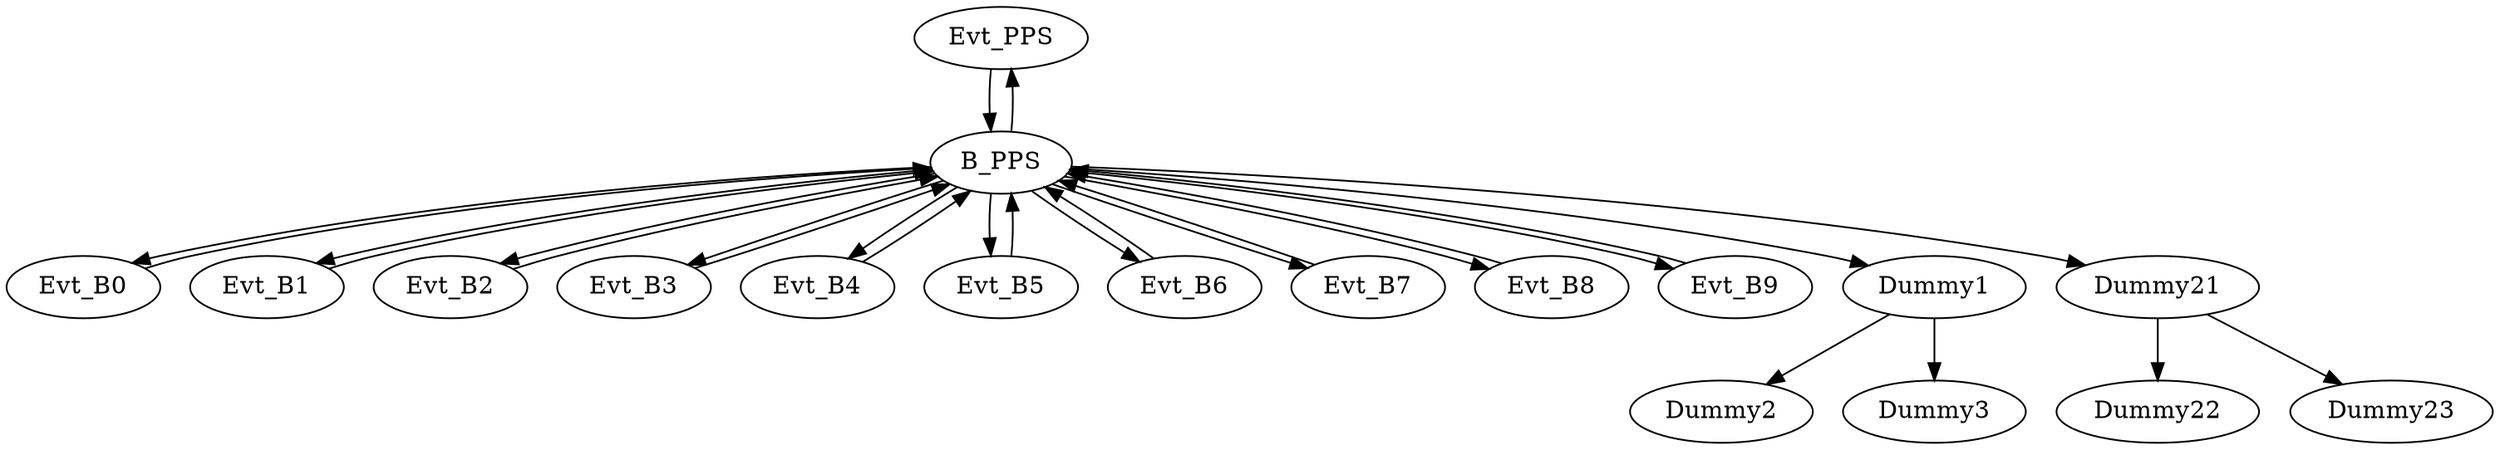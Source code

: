 digraph g {
name="PPS_Test";

graph []
edge  [type="defdst"]

subgraph cpu2 {
  node  [cpu="1"];


  Evt_PPS   [type="tmsg",  pattern="P1", patentry="1",  toffs=          0,   fid=1, par="0x123"];
  Evt_B0   [type="tmsg",  pattern="P1",  toffs=          0,   fid=1, par="0x123"];
  Evt_B1   [type="tmsg",  pattern="P1",  toffs=          0,   fid=1, par="0x123"];
  Evt_B2   [type="tmsg",  pattern="P1",  toffs=          0,   fid=1, par="0x123"];
  Evt_B3   [type="tmsg",  pattern="P1",  toffs=          0,   fid=1, par="0x123"];
  Evt_B4   [type="tmsg",  pattern="P1",  toffs=          0,   fid=1, par="0x123"];
  Evt_B5   [type="tmsg",  pattern="P1",  toffs=          0,   fid=1, par="0x123"];
  Evt_B6   [type="tmsg",  pattern="P1",  toffs=          0,   fid=1, par="0x123"];
  Evt_B7   [type="tmsg",  pattern="P1",  toffs=          0,   fid=1, par="0x123"];
  Evt_B8   [type="tmsg",  pattern="P1",  toffs=          0,   fid=1, par="0x123"];
  Evt_B9   [type="tmsg",  pattern="P1",  toffs=          0,   fid=1, par="0x123"];
  //Evt_B10   [type="tmsg",  pattern="P1",  toffs=          0,   fid=1, par="0x123"];
  

  //Evt_PPS2   [type="tmsg", pattern="P1", toffs=          0,   fid=1, par="0x123"];
  //Evt_PPS2  [type="tmsg",  pattern="P1", beamproc="B2", toffs=          0,   fid=0, gid=5, evtno=205, sid=2, bpid=8, par="0x123"];
  Dummy1   [type="qinfo"];
  Dummy2  [type="qbuf"];
  Dummy3  [type="qbuf"];
  Dummy21   [type="qinfo"];
  Dummy22  [type="qbuf"];
  Dummy23  [type="qbuf"];
  B_PPS     [type="block", pattern="P1", beamproc="B3", patexit="1", bpexit="1", tperiod=1000000000, qlo="1", qhi="1", qil="1"];
  Evt_PPS   -> B_PPS -> Evt_PPS;
  B_PPS -> Evt_B0 [type="altdst"];
  B_PPS -> Evt_B1 [type="altdst"];
  B_PPS -> Evt_B2 [type="altdst"];
  B_PPS -> Evt_B3 [type="altdst"];
  B_PPS -> Evt_B4 [type="altdst"];
  B_PPS -> Evt_B5 [type="altdst"];
  B_PPS -> Evt_B6 [type="altdst"];
  B_PPS -> Evt_B7 [type="altdst"];
  B_PPS -> Evt_B8 [type="altdst"];
  B_PPS -> Evt_B9 [type="altdst"];
  //B_PPS -> Evt_B10 [type="altdst"];
  B_PPS -> Dummy1 [type="prioil"];
  Dummy1 -> Dummy2 [type="meta"];
  Dummy1 -> Dummy3 [type="meta"];
  B_PPS -> Dummy21 [type="prioil"];
  Dummy21 -> Dummy22 [type="meta"];
  Dummy21 -> Dummy23 [type="meta"];
  Evt_B0 -> B_PPS; 
  Evt_B1 -> B_PPS;
  Evt_B2 -> B_PPS;
  Evt_B3 -> B_PPS;
  Evt_B4 -> B_PPS;
  Evt_B5 -> B_PPS;
  Evt_B6 -> B_PPS;
  Evt_B7 -> B_PPS;
  Evt_B8 -> B_PPS;
  Evt_B9 -> B_PPS;
  

}



}

